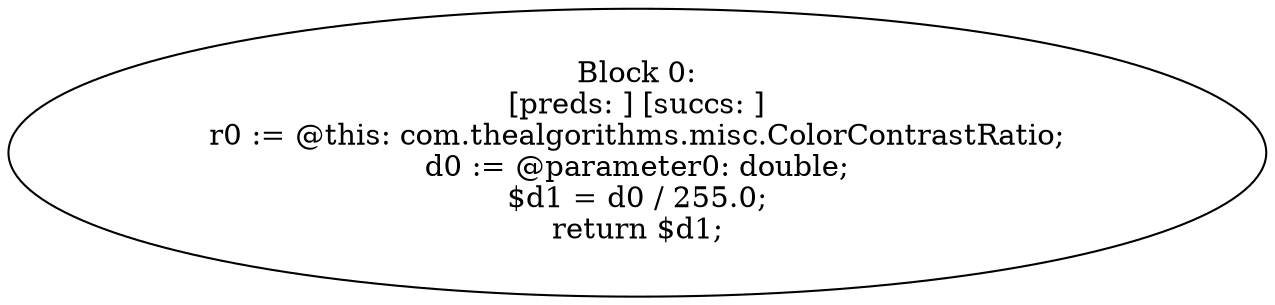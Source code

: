digraph "unitGraph" {
    "Block 0:
[preds: ] [succs: ]
r0 := @this: com.thealgorithms.misc.ColorContrastRatio;
d0 := @parameter0: double;
$d1 = d0 / 255.0;
return $d1;
"
}
